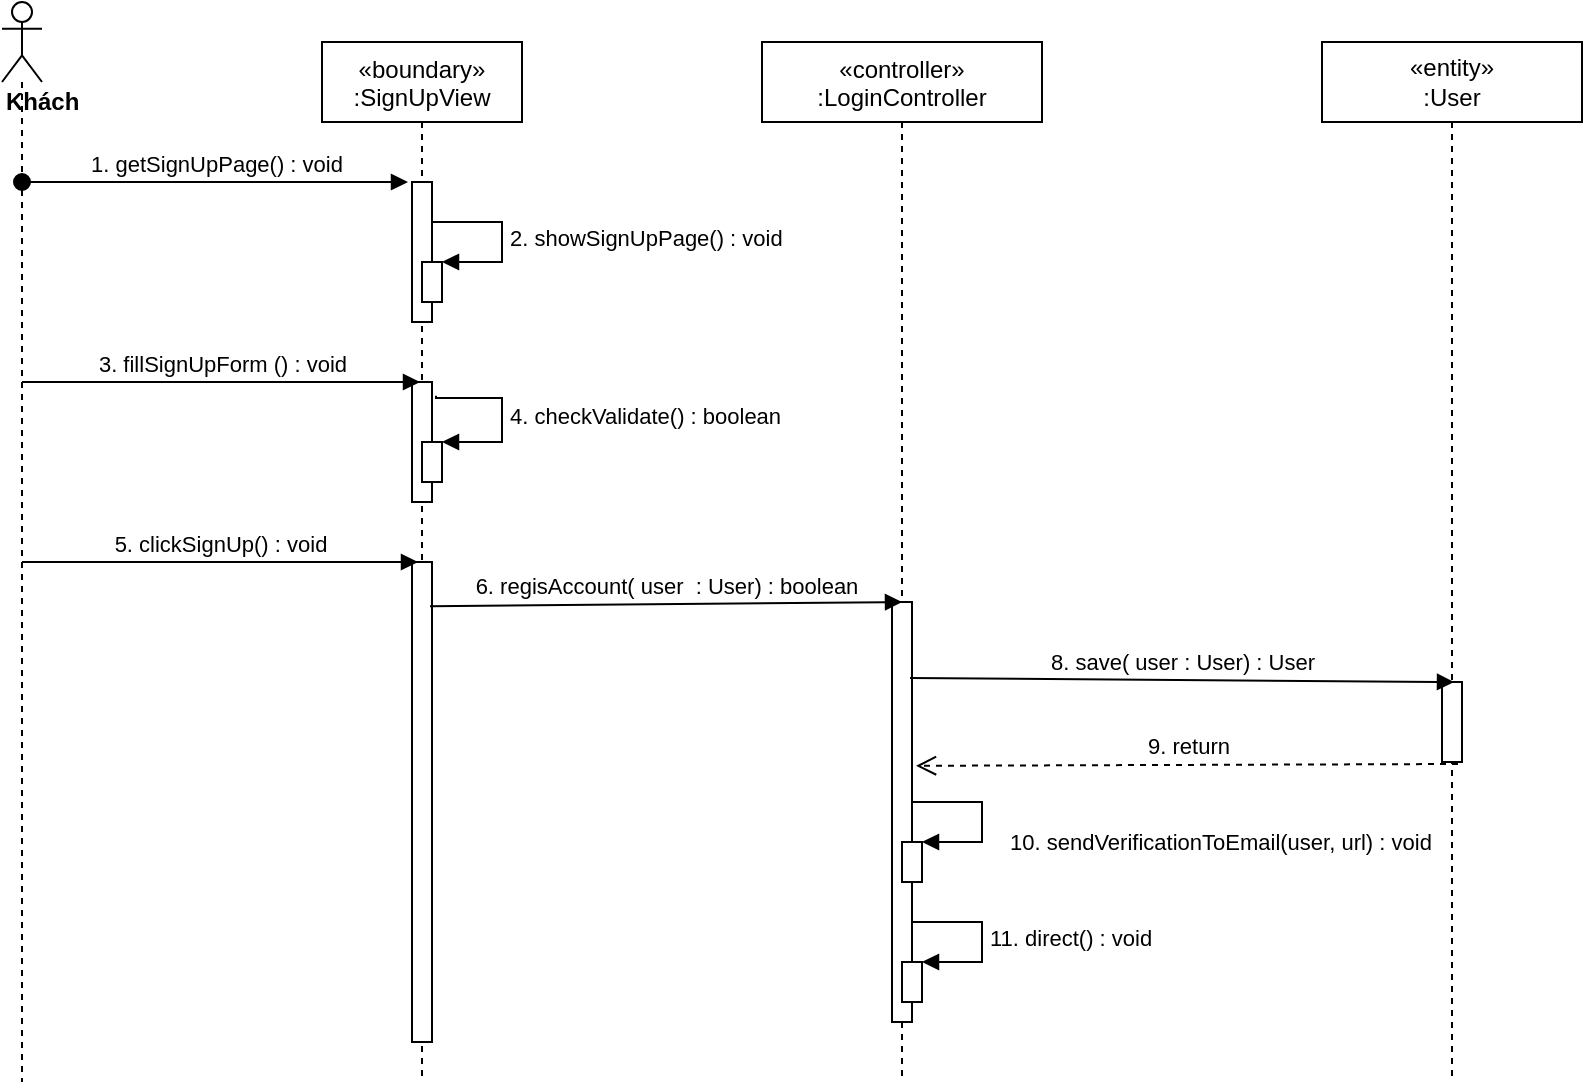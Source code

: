 <mxfile version="14.7.0" type="device"><diagram id="kgpKYQtTHZ0yAKxKKP6v" name="Page-1"><mxGraphModel dx="1108" dy="482" grid="1" gridSize="10" guides="1" tooltips="1" connect="1" arrows="1" fold="1" page="1" pageScale="1" pageWidth="850" pageHeight="1100" math="0" shadow="0"><root><mxCell id="0"/><mxCell id="1" parent="0"/><mxCell id="w3L3HHCOdYrH_aVEu7_M-1" value="«boundary»&#10;:SignUpView" style="shape=umlLifeline;perimeter=lifelinePerimeter;container=1;collapsible=0;recursiveResize=0;rounded=0;shadow=0;strokeWidth=1;" parent="1" vertex="1"><mxGeometry x="240" y="80" width="100" height="520" as="geometry"/></mxCell><mxCell id="w3L3HHCOdYrH_aVEu7_M-2" value="" style="points=[];perimeter=orthogonalPerimeter;rounded=0;shadow=0;strokeWidth=1;" parent="w3L3HHCOdYrH_aVEu7_M-1" vertex="1"><mxGeometry x="45" y="70" width="10" height="70" as="geometry"/></mxCell><mxCell id="w3L3HHCOdYrH_aVEu7_M-3" value="" style="points=[];perimeter=orthogonalPerimeter;rounded=0;shadow=0;strokeWidth=1;" parent="w3L3HHCOdYrH_aVEu7_M-1" vertex="1"><mxGeometry x="45" y="170" width="10" height="60" as="geometry"/></mxCell><mxCell id="w3L3HHCOdYrH_aVEu7_M-4" value="" style="html=1;points=[];perimeter=orthogonalPerimeter;" parent="w3L3HHCOdYrH_aVEu7_M-1" vertex="1"><mxGeometry x="50" y="110" width="10" height="20" as="geometry"/></mxCell><mxCell id="w3L3HHCOdYrH_aVEu7_M-5" value="2. showSignUpPage() : void" style="edgeStyle=orthogonalEdgeStyle;html=1;align=left;spacingLeft=2;endArrow=block;rounded=0;entryX=1;entryY=0;" parent="w3L3HHCOdYrH_aVEu7_M-1" source="w3L3HHCOdYrH_aVEu7_M-2" target="w3L3HHCOdYrH_aVEu7_M-4" edge="1"><mxGeometry relative="1" as="geometry"><mxPoint x="70" y="70" as="sourcePoint"/><Array as="points"><mxPoint x="90" y="90"/><mxPoint x="90" y="110"/></Array></mxGeometry></mxCell><mxCell id="w3L3HHCOdYrH_aVEu7_M-6" value="" style="html=1;points=[];perimeter=orthogonalPerimeter;" parent="w3L3HHCOdYrH_aVEu7_M-1" vertex="1"><mxGeometry x="50" y="200" width="10" height="20" as="geometry"/></mxCell><mxCell id="w3L3HHCOdYrH_aVEu7_M-7" value="4. checkValidate() : boolean" style="edgeStyle=orthogonalEdgeStyle;html=1;align=left;spacingLeft=2;endArrow=block;rounded=0;exitX=1.2;exitY=0.114;exitDx=0;exitDy=0;exitPerimeter=0;" parent="w3L3HHCOdYrH_aVEu7_M-1" source="w3L3HHCOdYrH_aVEu7_M-3" target="w3L3HHCOdYrH_aVEu7_M-6" edge="1"><mxGeometry relative="1" as="geometry"><mxPoint x="180" y="110" as="sourcePoint"/><Array as="points"><mxPoint x="57" y="178"/><mxPoint x="90" y="178"/><mxPoint x="90" y="200"/></Array><mxPoint x="120" y="240" as="targetPoint"/></mxGeometry></mxCell><mxCell id="w3L3HHCOdYrH_aVEu7_M-8" value="" style="html=1;points=[];perimeter=orthogonalPerimeter;" parent="w3L3HHCOdYrH_aVEu7_M-1" vertex="1"><mxGeometry x="45" y="260" width="10" height="240" as="geometry"/></mxCell><mxCell id="w3L3HHCOdYrH_aVEu7_M-9" value="«controller»&#10;:LoginController" style="shape=umlLifeline;perimeter=lifelinePerimeter;container=1;collapsible=0;recursiveResize=0;rounded=0;shadow=0;strokeWidth=1;" parent="1" vertex="1"><mxGeometry x="460" y="80" width="140" height="520" as="geometry"/></mxCell><mxCell id="w3L3HHCOdYrH_aVEu7_M-10" value="" style="points=[];perimeter=orthogonalPerimeter;rounded=0;shadow=0;strokeWidth=1;" parent="w3L3HHCOdYrH_aVEu7_M-9" vertex="1"><mxGeometry x="65" y="280" width="10" height="210" as="geometry"/></mxCell><mxCell id="w3L3HHCOdYrH_aVEu7_M-24" value="" style="html=1;points=[];perimeter=orthogonalPerimeter;" parent="w3L3HHCOdYrH_aVEu7_M-9" vertex="1"><mxGeometry x="70" y="460" width="10" height="20" as="geometry"/></mxCell><mxCell id="w3L3HHCOdYrH_aVEu7_M-25" value="11. direct() : void" style="edgeStyle=orthogonalEdgeStyle;html=1;align=left;spacingLeft=2;endArrow=block;rounded=0;entryX=1;entryY=0;" parent="w3L3HHCOdYrH_aVEu7_M-9" source="w3L3HHCOdYrH_aVEu7_M-10" target="w3L3HHCOdYrH_aVEu7_M-24" edge="1"><mxGeometry relative="1" as="geometry"><mxPoint x="80" y="390" as="sourcePoint"/><Array as="points"><mxPoint x="110" y="440"/><mxPoint x="110" y="460"/></Array></mxGeometry></mxCell><mxCell id="w3L3HHCOdYrH_aVEu7_M-11" value="&lt;div&gt;&lt;b&gt;Khách&lt;/b&gt;&lt;/div&gt;" style="shape=umlLifeline;participant=umlActor;perimeter=lifelinePerimeter;whiteSpace=wrap;html=1;container=1;collapsible=0;recursiveResize=0;verticalAlign=top;spacingTop=36;outlineConnect=0;align=left;" parent="1" vertex="1"><mxGeometry x="80" y="60" width="20" height="540" as="geometry"/></mxCell><mxCell id="w3L3HHCOdYrH_aVEu7_M-14" value="1. getSignUpPage() : void" style="html=1;verticalAlign=bottom;startArrow=oval;startFill=1;endArrow=block;startSize=8;entryX=-0.2;entryY=0;entryDx=0;entryDy=0;entryPerimeter=0;" parent="1" source="w3L3HHCOdYrH_aVEu7_M-11" target="w3L3HHCOdYrH_aVEu7_M-2" edge="1"><mxGeometry width="60" relative="1" as="geometry"><mxPoint x="390" y="220" as="sourcePoint"/><mxPoint x="450" y="220" as="targetPoint"/></mxGeometry></mxCell><mxCell id="w3L3HHCOdYrH_aVEu7_M-15" value="3. fillSignUpForm () : void" style="html=1;verticalAlign=bottom;endArrow=block;entryX=0.4;entryY=0;entryDx=0;entryDy=0;entryPerimeter=0;" parent="1" source="w3L3HHCOdYrH_aVEu7_M-11" target="w3L3HHCOdYrH_aVEu7_M-3" edge="1"><mxGeometry width="80" relative="1" as="geometry"><mxPoint x="380" y="220" as="sourcePoint"/><mxPoint x="460" y="220" as="targetPoint"/></mxGeometry></mxCell><mxCell id="w3L3HHCOdYrH_aVEu7_M-16" value="5. clickSignUp() : void" style="html=1;verticalAlign=bottom;endArrow=block;entryX=0.3;entryY=0;entryDx=0;entryDy=0;entryPerimeter=0;" parent="1" source="w3L3HHCOdYrH_aVEu7_M-11" target="w3L3HHCOdYrH_aVEu7_M-8" edge="1"><mxGeometry width="80" relative="1" as="geometry"><mxPoint x="380" y="320" as="sourcePoint"/><mxPoint x="278" y="344" as="targetPoint"/></mxGeometry></mxCell><mxCell id="w3L3HHCOdYrH_aVEu7_M-17" value="6. regisAccount( user&amp;nbsp; : User) : boolean" style="html=1;verticalAlign=bottom;endArrow=block;entryX=0.5;entryY=0;entryDx=0;entryDy=0;entryPerimeter=0;exitX=0.9;exitY=0.092;exitDx=0;exitDy=0;exitPerimeter=0;" parent="1" source="w3L3HHCOdYrH_aVEu7_M-8" target="w3L3HHCOdYrH_aVEu7_M-10" edge="1"><mxGeometry width="80" relative="1" as="geometry"><mxPoint x="310" y="360" as="sourcePoint"/><mxPoint x="460" y="320" as="targetPoint"/></mxGeometry></mxCell><mxCell id="w3L3HHCOdYrH_aVEu7_M-18" value="&lt;span&gt;«entity»&lt;br&gt;&lt;/span&gt;:User" style="shape=umlLifeline;perimeter=lifelinePerimeter;whiteSpace=wrap;html=1;container=1;collapsible=0;recursiveResize=0;outlineConnect=0;" parent="1" vertex="1"><mxGeometry x="740" y="80" width="130" height="520" as="geometry"/></mxCell><mxCell id="w3L3HHCOdYrH_aVEu7_M-19" value="" style="points=[];perimeter=orthogonalPerimeter;rounded=0;shadow=0;strokeWidth=1;" parent="w3L3HHCOdYrH_aVEu7_M-18" vertex="1"><mxGeometry x="60" y="320" width="10" height="40" as="geometry"/></mxCell><mxCell id="w3L3HHCOdYrH_aVEu7_M-28" value="8. save( user : User) : User" style="html=1;verticalAlign=bottom;endArrow=block;entryX=0.6;entryY=0;entryDx=0;entryDy=0;entryPerimeter=0;exitX=0.9;exitY=0.181;exitDx=0;exitDy=0;exitPerimeter=0;" parent="1" source="w3L3HHCOdYrH_aVEu7_M-10" target="w3L3HHCOdYrH_aVEu7_M-19" edge="1"><mxGeometry width="80" relative="1" as="geometry"><mxPoint x="756" y="398.96" as="sourcePoint"/><mxPoint x="830" y="420" as="targetPoint"/></mxGeometry></mxCell><mxCell id="w3L3HHCOdYrH_aVEu7_M-29" value="9. return" style="html=1;verticalAlign=bottom;endArrow=open;dashed=1;endSize=8;exitX=0.8;exitY=1.025;exitDx=0;exitDy=0;exitPerimeter=0;entryX=1.2;entryY=0.39;entryDx=0;entryDy=0;entryPerimeter=0;" parent="1" source="w3L3HHCOdYrH_aVEu7_M-19" target="w3L3HHCOdYrH_aVEu7_M-10" edge="1"><mxGeometry relative="1" as="geometry"><mxPoint x="830" y="420" as="sourcePoint"/><mxPoint x="757" y="440" as="targetPoint"/></mxGeometry></mxCell><mxCell id="w3L3HHCOdYrH_aVEu7_M-26" value="" style="html=1;points=[];perimeter=orthogonalPerimeter;" parent="1" vertex="1"><mxGeometry x="530" y="480" width="10" height="20" as="geometry"/></mxCell><mxCell id="w3L3HHCOdYrH_aVEu7_M-27" value="10. sendVerificationToEmail(user, url) : void" style="edgeStyle=orthogonalEdgeStyle;html=1;align=left;spacingLeft=2;endArrow=block;rounded=0;entryX=1;entryY=0;exitX=1;exitY=0.429;exitDx=0;exitDy=0;exitPerimeter=0;" parent="1" target="w3L3HHCOdYrH_aVEu7_M-26" edge="1" source="w3L3HHCOdYrH_aVEu7_M-10"><mxGeometry x="0.368" y="-10" relative="1" as="geometry"><mxPoint x="755" y="390" as="sourcePoint"/><Array as="points"><mxPoint x="535" y="460"/><mxPoint x="570" y="460"/><mxPoint x="570" y="480"/></Array><mxPoint x="10" y="10" as="offset"/></mxGeometry></mxCell></root></mxGraphModel></diagram></mxfile>